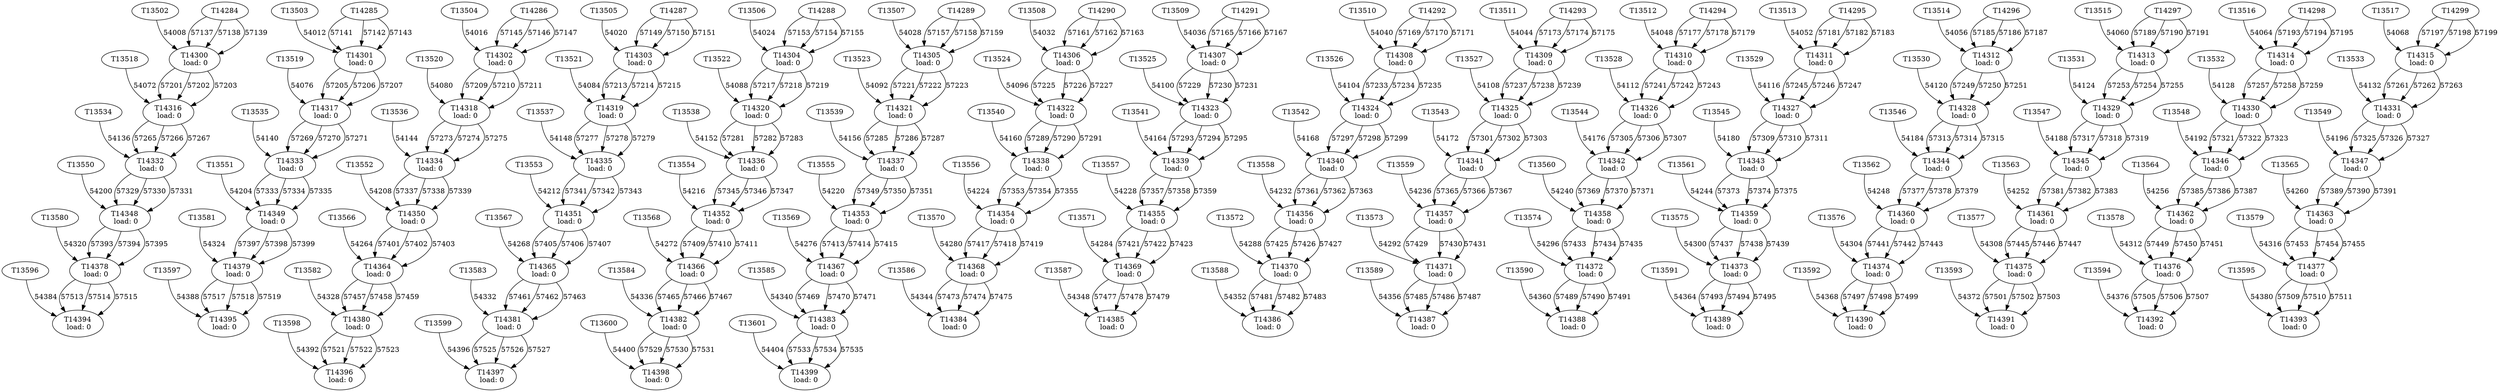 digraph taskgraph {
	T14300 [label= "T14300\n load: 0"];
	T13502 -> T14300[label=54008];
	T14284 -> T14300[label=57137];
	T14284 -> T14300[label=57138];
	T14284 -> T14300[label=57139];
	T14301 [label= "T14301\n load: 0"];
	T13503 -> T14301[label=54012];
	T14285 -> T14301[label=57141];
	T14285 -> T14301[label=57142];
	T14285 -> T14301[label=57143];
	T14302 [label= "T14302\n load: 0"];
	T13504 -> T14302[label=54016];
	T14286 -> T14302[label=57145];
	T14286 -> T14302[label=57146];
	T14286 -> T14302[label=57147];
	T14303 [label= "T14303\n load: 0"];
	T13505 -> T14303[label=54020];
	T14287 -> T14303[label=57149];
	T14287 -> T14303[label=57150];
	T14287 -> T14303[label=57151];
	T14304 [label= "T14304\n load: 0"];
	T13506 -> T14304[label=54024];
	T14288 -> T14304[label=57153];
	T14288 -> T14304[label=57154];
	T14288 -> T14304[label=57155];
	T14305 [label= "T14305\n load: 0"];
	T13507 -> T14305[label=54028];
	T14289 -> T14305[label=57157];
	T14289 -> T14305[label=57158];
	T14289 -> T14305[label=57159];
	T14306 [label= "T14306\n load: 0"];
	T13508 -> T14306[label=54032];
	T14290 -> T14306[label=57161];
	T14290 -> T14306[label=57162];
	T14290 -> T14306[label=57163];
	T14307 [label= "T14307\n load: 0"];
	T13509 -> T14307[label=54036];
	T14291 -> T14307[label=57165];
	T14291 -> T14307[label=57166];
	T14291 -> T14307[label=57167];
	T14308 [label= "T14308\n load: 0"];
	T13510 -> T14308[label=54040];
	T14292 -> T14308[label=57169];
	T14292 -> T14308[label=57170];
	T14292 -> T14308[label=57171];
	T14309 [label= "T14309\n load: 0"];
	T13511 -> T14309[label=54044];
	T14293 -> T14309[label=57173];
	T14293 -> T14309[label=57174];
	T14293 -> T14309[label=57175];
	T14310 [label= "T14310\n load: 0"];
	T13512 -> T14310[label=54048];
	T14294 -> T14310[label=57177];
	T14294 -> T14310[label=57178];
	T14294 -> T14310[label=57179];
	T14311 [label= "T14311\n load: 0"];
	T13513 -> T14311[label=54052];
	T14295 -> T14311[label=57181];
	T14295 -> T14311[label=57182];
	T14295 -> T14311[label=57183];
	T14312 [label= "T14312\n load: 0"];
	T13514 -> T14312[label=54056];
	T14296 -> T14312[label=57185];
	T14296 -> T14312[label=57186];
	T14296 -> T14312[label=57187];
	T14313 [label= "T14313\n load: 0"];
	T13515 -> T14313[label=54060];
	T14297 -> T14313[label=57189];
	T14297 -> T14313[label=57190];
	T14297 -> T14313[label=57191];
	T14314 [label= "T14314\n load: 0"];
	T13516 -> T14314[label=54064];
	T14298 -> T14314[label=57193];
	T14298 -> T14314[label=57194];
	T14298 -> T14314[label=57195];
	T14315 [label= "T14315\n load: 0"];
	T13517 -> T14315[label=54068];
	T14299 -> T14315[label=57197];
	T14299 -> T14315[label=57198];
	T14299 -> T14315[label=57199];
	T14316 [label= "T14316\n load: 0"];
	T13518 -> T14316[label=54072];
	T14300 -> T14316[label=57201];
	T14300 -> T14316[label=57202];
	T14300 -> T14316[label=57203];
	T14317 [label= "T14317\n load: 0"];
	T13519 -> T14317[label=54076];
	T14301 -> T14317[label=57205];
	T14301 -> T14317[label=57206];
	T14301 -> T14317[label=57207];
	T14318 [label= "T14318\n load: 0"];
	T13520 -> T14318[label=54080];
	T14302 -> T14318[label=57209];
	T14302 -> T14318[label=57210];
	T14302 -> T14318[label=57211];
	T14319 [label= "T14319\n load: 0"];
	T13521 -> T14319[label=54084];
	T14303 -> T14319[label=57213];
	T14303 -> T14319[label=57214];
	T14303 -> T14319[label=57215];
	T14320 [label= "T14320\n load: 0"];
	T13522 -> T14320[label=54088];
	T14304 -> T14320[label=57217];
	T14304 -> T14320[label=57218];
	T14304 -> T14320[label=57219];
	T14321 [label= "T14321\n load: 0"];
	T13523 -> T14321[label=54092];
	T14305 -> T14321[label=57221];
	T14305 -> T14321[label=57222];
	T14305 -> T14321[label=57223];
	T14322 [label= "T14322\n load: 0"];
	T13524 -> T14322[label=54096];
	T14306 -> T14322[label=57225];
	T14306 -> T14322[label=57226];
	T14306 -> T14322[label=57227];
	T14323 [label= "T14323\n load: 0"];
	T13525 -> T14323[label=54100];
	T14307 -> T14323[label=57229];
	T14307 -> T14323[label=57230];
	T14307 -> T14323[label=57231];
	T14324 [label= "T14324\n load: 0"];
	T13526 -> T14324[label=54104];
	T14308 -> T14324[label=57233];
	T14308 -> T14324[label=57234];
	T14308 -> T14324[label=57235];
	T14325 [label= "T14325\n load: 0"];
	T13527 -> T14325[label=54108];
	T14309 -> T14325[label=57237];
	T14309 -> T14325[label=57238];
	T14309 -> T14325[label=57239];
	T14326 [label= "T14326\n load: 0"];
	T13528 -> T14326[label=54112];
	T14310 -> T14326[label=57241];
	T14310 -> T14326[label=57242];
	T14310 -> T14326[label=57243];
	T14327 [label= "T14327\n load: 0"];
	T13529 -> T14327[label=54116];
	T14311 -> T14327[label=57245];
	T14311 -> T14327[label=57246];
	T14311 -> T14327[label=57247];
	T14328 [label= "T14328\n load: 0"];
	T13530 -> T14328[label=54120];
	T14312 -> T14328[label=57249];
	T14312 -> T14328[label=57250];
	T14312 -> T14328[label=57251];
	T14329 [label= "T14329\n load: 0"];
	T13531 -> T14329[label=54124];
	T14313 -> T14329[label=57253];
	T14313 -> T14329[label=57254];
	T14313 -> T14329[label=57255];
	T14330 [label= "T14330\n load: 0"];
	T13532 -> T14330[label=54128];
	T14314 -> T14330[label=57257];
	T14314 -> T14330[label=57258];
	T14314 -> T14330[label=57259];
	T14331 [label= "T14331\n load: 0"];
	T13533 -> T14331[label=54132];
	T14315 -> T14331[label=57261];
	T14315 -> T14331[label=57262];
	T14315 -> T14331[label=57263];
	T14332 [label= "T14332\n load: 0"];
	T13534 -> T14332[label=54136];
	T14316 -> T14332[label=57265];
	T14316 -> T14332[label=57266];
	T14316 -> T14332[label=57267];
	T14333 [label= "T14333\n load: 0"];
	T13535 -> T14333[label=54140];
	T14317 -> T14333[label=57269];
	T14317 -> T14333[label=57270];
	T14317 -> T14333[label=57271];
	T14334 [label= "T14334\n load: 0"];
	T13536 -> T14334[label=54144];
	T14318 -> T14334[label=57273];
	T14318 -> T14334[label=57274];
	T14318 -> T14334[label=57275];
	T14335 [label= "T14335\n load: 0"];
	T13537 -> T14335[label=54148];
	T14319 -> T14335[label=57277];
	T14319 -> T14335[label=57278];
	T14319 -> T14335[label=57279];
	T14336 [label= "T14336\n load: 0"];
	T13538 -> T14336[label=54152];
	T14320 -> T14336[label=57281];
	T14320 -> T14336[label=57282];
	T14320 -> T14336[label=57283];
	T14337 [label= "T14337\n load: 0"];
	T13539 -> T14337[label=54156];
	T14321 -> T14337[label=57285];
	T14321 -> T14337[label=57286];
	T14321 -> T14337[label=57287];
	T14338 [label= "T14338\n load: 0"];
	T13540 -> T14338[label=54160];
	T14322 -> T14338[label=57289];
	T14322 -> T14338[label=57290];
	T14322 -> T14338[label=57291];
	T14339 [label= "T14339\n load: 0"];
	T13541 -> T14339[label=54164];
	T14323 -> T14339[label=57293];
	T14323 -> T14339[label=57294];
	T14323 -> T14339[label=57295];
	T14340 [label= "T14340\n load: 0"];
	T13542 -> T14340[label=54168];
	T14324 -> T14340[label=57297];
	T14324 -> T14340[label=57298];
	T14324 -> T14340[label=57299];
	T14341 [label= "T14341\n load: 0"];
	T13543 -> T14341[label=54172];
	T14325 -> T14341[label=57301];
	T14325 -> T14341[label=57302];
	T14325 -> T14341[label=57303];
	T14342 [label= "T14342\n load: 0"];
	T13544 -> T14342[label=54176];
	T14326 -> T14342[label=57305];
	T14326 -> T14342[label=57306];
	T14326 -> T14342[label=57307];
	T14343 [label= "T14343\n load: 0"];
	T13545 -> T14343[label=54180];
	T14327 -> T14343[label=57309];
	T14327 -> T14343[label=57310];
	T14327 -> T14343[label=57311];
	T14344 [label= "T14344\n load: 0"];
	T13546 -> T14344[label=54184];
	T14328 -> T14344[label=57313];
	T14328 -> T14344[label=57314];
	T14328 -> T14344[label=57315];
	T14345 [label= "T14345\n load: 0"];
	T13547 -> T14345[label=54188];
	T14329 -> T14345[label=57317];
	T14329 -> T14345[label=57318];
	T14329 -> T14345[label=57319];
	T14346 [label= "T14346\n load: 0"];
	T13548 -> T14346[label=54192];
	T14330 -> T14346[label=57321];
	T14330 -> T14346[label=57322];
	T14330 -> T14346[label=57323];
	T14347 [label= "T14347\n load: 0"];
	T13549 -> T14347[label=54196];
	T14331 -> T14347[label=57325];
	T14331 -> T14347[label=57326];
	T14331 -> T14347[label=57327];
	T14348 [label= "T14348\n load: 0"];
	T13550 -> T14348[label=54200];
	T14332 -> T14348[label=57329];
	T14332 -> T14348[label=57330];
	T14332 -> T14348[label=57331];
	T14349 [label= "T14349\n load: 0"];
	T13551 -> T14349[label=54204];
	T14333 -> T14349[label=57333];
	T14333 -> T14349[label=57334];
	T14333 -> T14349[label=57335];
	T14350 [label= "T14350\n load: 0"];
	T13552 -> T14350[label=54208];
	T14334 -> T14350[label=57337];
	T14334 -> T14350[label=57338];
	T14334 -> T14350[label=57339];
	T14351 [label= "T14351\n load: 0"];
	T13553 -> T14351[label=54212];
	T14335 -> T14351[label=57341];
	T14335 -> T14351[label=57342];
	T14335 -> T14351[label=57343];
	T14352 [label= "T14352\n load: 0"];
	T13554 -> T14352[label=54216];
	T14336 -> T14352[label=57345];
	T14336 -> T14352[label=57346];
	T14336 -> T14352[label=57347];
	T14353 [label= "T14353\n load: 0"];
	T13555 -> T14353[label=54220];
	T14337 -> T14353[label=57349];
	T14337 -> T14353[label=57350];
	T14337 -> T14353[label=57351];
	T14354 [label= "T14354\n load: 0"];
	T13556 -> T14354[label=54224];
	T14338 -> T14354[label=57353];
	T14338 -> T14354[label=57354];
	T14338 -> T14354[label=57355];
	T14355 [label= "T14355\n load: 0"];
	T13557 -> T14355[label=54228];
	T14339 -> T14355[label=57357];
	T14339 -> T14355[label=57358];
	T14339 -> T14355[label=57359];
	T14356 [label= "T14356\n load: 0"];
	T13558 -> T14356[label=54232];
	T14340 -> T14356[label=57361];
	T14340 -> T14356[label=57362];
	T14340 -> T14356[label=57363];
	T14357 [label= "T14357\n load: 0"];
	T13559 -> T14357[label=54236];
	T14341 -> T14357[label=57365];
	T14341 -> T14357[label=57366];
	T14341 -> T14357[label=57367];
	T14358 [label= "T14358\n load: 0"];
	T13560 -> T14358[label=54240];
	T14342 -> T14358[label=57369];
	T14342 -> T14358[label=57370];
	T14342 -> T14358[label=57371];
	T14359 [label= "T14359\n load: 0"];
	T13561 -> T14359[label=54244];
	T14343 -> T14359[label=57373];
	T14343 -> T14359[label=57374];
	T14343 -> T14359[label=57375];
	T14360 [label= "T14360\n load: 0"];
	T13562 -> T14360[label=54248];
	T14344 -> T14360[label=57377];
	T14344 -> T14360[label=57378];
	T14344 -> T14360[label=57379];
	T14361 [label= "T14361\n load: 0"];
	T13563 -> T14361[label=54252];
	T14345 -> T14361[label=57381];
	T14345 -> T14361[label=57382];
	T14345 -> T14361[label=57383];
	T14362 [label= "T14362\n load: 0"];
	T13564 -> T14362[label=54256];
	T14346 -> T14362[label=57385];
	T14346 -> T14362[label=57386];
	T14346 -> T14362[label=57387];
	T14363 [label= "T14363\n load: 0"];
	T13565 -> T14363[label=54260];
	T14347 -> T14363[label=57389];
	T14347 -> T14363[label=57390];
	T14347 -> T14363[label=57391];
	T14364 [label= "T14364\n load: 0"];
	T13566 -> T14364[label=54264];
	T14350 -> T14364[label=57401];
	T14350 -> T14364[label=57402];
	T14350 -> T14364[label=57403];
	T14365 [label= "T14365\n load: 0"];
	T13567 -> T14365[label=54268];
	T14351 -> T14365[label=57405];
	T14351 -> T14365[label=57406];
	T14351 -> T14365[label=57407];
	T14366 [label= "T14366\n load: 0"];
	T13568 -> T14366[label=54272];
	T14352 -> T14366[label=57409];
	T14352 -> T14366[label=57410];
	T14352 -> T14366[label=57411];
	T14367 [label= "T14367\n load: 0"];
	T13569 -> T14367[label=54276];
	T14353 -> T14367[label=57413];
	T14353 -> T14367[label=57414];
	T14353 -> T14367[label=57415];
	T14368 [label= "T14368\n load: 0"];
	T13570 -> T14368[label=54280];
	T14354 -> T14368[label=57417];
	T14354 -> T14368[label=57418];
	T14354 -> T14368[label=57419];
	T14369 [label= "T14369\n load: 0"];
	T13571 -> T14369[label=54284];
	T14355 -> T14369[label=57421];
	T14355 -> T14369[label=57422];
	T14355 -> T14369[label=57423];
	T14370 [label= "T14370\n load: 0"];
	T13572 -> T14370[label=54288];
	T14356 -> T14370[label=57425];
	T14356 -> T14370[label=57426];
	T14356 -> T14370[label=57427];
	T14371 [label= "T14371\n load: 0"];
	T13573 -> T14371[label=54292];
	T14357 -> T14371[label=57429];
	T14357 -> T14371[label=57430];
	T14357 -> T14371[label=57431];
	T14372 [label= "T14372\n load: 0"];
	T13574 -> T14372[label=54296];
	T14358 -> T14372[label=57433];
	T14358 -> T14372[label=57434];
	T14358 -> T14372[label=57435];
	T14373 [label= "T14373\n load: 0"];
	T13575 -> T14373[label=54300];
	T14359 -> T14373[label=57437];
	T14359 -> T14373[label=57438];
	T14359 -> T14373[label=57439];
	T14374 [label= "T14374\n load: 0"];
	T13576 -> T14374[label=54304];
	T14360 -> T14374[label=57441];
	T14360 -> T14374[label=57442];
	T14360 -> T14374[label=57443];
	T14375 [label= "T14375\n load: 0"];
	T13577 -> T14375[label=54308];
	T14361 -> T14375[label=57445];
	T14361 -> T14375[label=57446];
	T14361 -> T14375[label=57447];
	T14376 [label= "T14376\n load: 0"];
	T13578 -> T14376[label=54312];
	T14362 -> T14376[label=57449];
	T14362 -> T14376[label=57450];
	T14362 -> T14376[label=57451];
	T14377 [label= "T14377\n load: 0"];
	T13579 -> T14377[label=54316];
	T14363 -> T14377[label=57453];
	T14363 -> T14377[label=57454];
	T14363 -> T14377[label=57455];
	T14378 [label= "T14378\n load: 0"];
	T13580 -> T14378[label=54320];
	T14348 -> T14378[label=57393];
	T14348 -> T14378[label=57394];
	T14348 -> T14378[label=57395];
	T14379 [label= "T14379\n load: 0"];
	T13581 -> T14379[label=54324];
	T14349 -> T14379[label=57397];
	T14349 -> T14379[label=57398];
	T14349 -> T14379[label=57399];
	T14380 [label= "T14380\n load: 0"];
	T13582 -> T14380[label=54328];
	T14364 -> T14380[label=57457];
	T14364 -> T14380[label=57458];
	T14364 -> T14380[label=57459];
	T14381 [label= "T14381\n load: 0"];
	T13583 -> T14381[label=54332];
	T14365 -> T14381[label=57461];
	T14365 -> T14381[label=57462];
	T14365 -> T14381[label=57463];
	T14382 [label= "T14382\n load: 0"];
	T13584 -> T14382[label=54336];
	T14366 -> T14382[label=57465];
	T14366 -> T14382[label=57466];
	T14366 -> T14382[label=57467];
	T14383 [label= "T14383\n load: 0"];
	T13585 -> T14383[label=54340];
	T14367 -> T14383[label=57469];
	T14367 -> T14383[label=57470];
	T14367 -> T14383[label=57471];
	T14384 [label= "T14384\n load: 0"];
	T13586 -> T14384[label=54344];
	T14368 -> T14384[label=57473];
	T14368 -> T14384[label=57474];
	T14368 -> T14384[label=57475];
	T14385 [label= "T14385\n load: 0"];
	T13587 -> T14385[label=54348];
	T14369 -> T14385[label=57477];
	T14369 -> T14385[label=57478];
	T14369 -> T14385[label=57479];
	T14386 [label= "T14386\n load: 0"];
	T13588 -> T14386[label=54352];
	T14370 -> T14386[label=57481];
	T14370 -> T14386[label=57482];
	T14370 -> T14386[label=57483];
	T14387 [label= "T14387\n load: 0"];
	T13589 -> T14387[label=54356];
	T14371 -> T14387[label=57485];
	T14371 -> T14387[label=57486];
	T14371 -> T14387[label=57487];
	T14388 [label= "T14388\n load: 0"];
	T13590 -> T14388[label=54360];
	T14372 -> T14388[label=57489];
	T14372 -> T14388[label=57490];
	T14372 -> T14388[label=57491];
	T14389 [label= "T14389\n load: 0"];
	T13591 -> T14389[label=54364];
	T14373 -> T14389[label=57493];
	T14373 -> T14389[label=57494];
	T14373 -> T14389[label=57495];
	T14390 [label= "T14390\n load: 0"];
	T13592 -> T14390[label=54368];
	T14374 -> T14390[label=57497];
	T14374 -> T14390[label=57498];
	T14374 -> T14390[label=57499];
	T14391 [label= "T14391\n load: 0"];
	T13593 -> T14391[label=54372];
	T14375 -> T14391[label=57501];
	T14375 -> T14391[label=57502];
	T14375 -> T14391[label=57503];
	T14392 [label= "T14392\n load: 0"];
	T13594 -> T14392[label=54376];
	T14376 -> T14392[label=57505];
	T14376 -> T14392[label=57506];
	T14376 -> T14392[label=57507];
	T14393 [label= "T14393\n load: 0"];
	T13595 -> T14393[label=54380];
	T14377 -> T14393[label=57509];
	T14377 -> T14393[label=57510];
	T14377 -> T14393[label=57511];
	T14394 [label= "T14394\n load: 0"];
	T13596 -> T14394[label=54384];
	T14378 -> T14394[label=57513];
	T14378 -> T14394[label=57514];
	T14378 -> T14394[label=57515];
	T14395 [label= "T14395\n load: 0"];
	T13597 -> T14395[label=54388];
	T14379 -> T14395[label=57517];
	T14379 -> T14395[label=57518];
	T14379 -> T14395[label=57519];
	T14396 [label= "T14396\n load: 0"];
	T13598 -> T14396[label=54392];
	T14380 -> T14396[label=57521];
	T14380 -> T14396[label=57522];
	T14380 -> T14396[label=57523];
	T14397 [label= "T14397\n load: 0"];
	T13599 -> T14397[label=54396];
	T14381 -> T14397[label=57525];
	T14381 -> T14397[label=57526];
	T14381 -> T14397[label=57527];
	T14398 [label= "T14398\n load: 0"];
	T13600 -> T14398[label=54400];
	T14382 -> T14398[label=57529];
	T14382 -> T14398[label=57530];
	T14382 -> T14398[label=57531];
	T14399 [label= "T14399\n load: 0"];
	T13601 -> T14399[label=54404];
	T14383 -> T14399[label=57533];
	T14383 -> T14399[label=57534];
	T14383 -> T14399[label=57535];
}